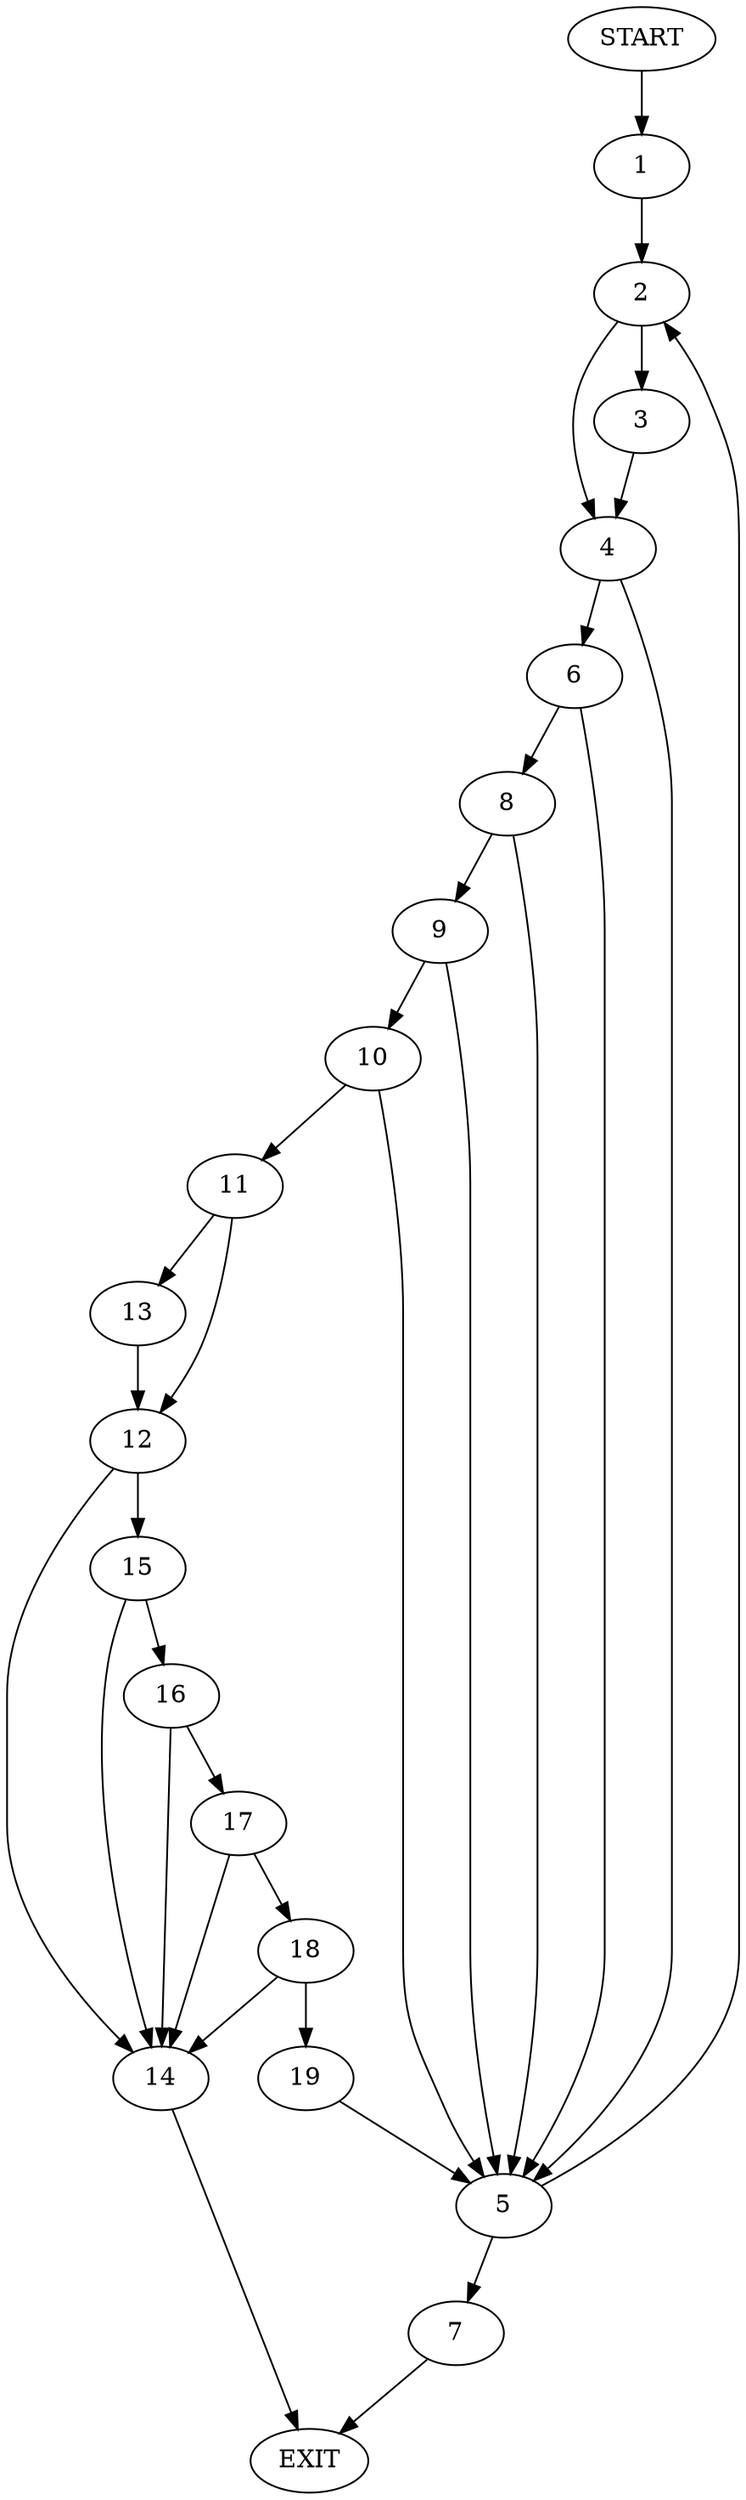 digraph {
0 [label="START"]
20 [label="EXIT"]
0 -> 1
1 -> 2
2 -> 3
2 -> 4
3 -> 4
4 -> 5
4 -> 6
5 -> 7
5 -> 2
6 -> 8
6 -> 5
8 -> 9
8 -> 5
9 -> 10
9 -> 5
10 -> 11
10 -> 5
11 -> 12
11 -> 13
12 -> 14
12 -> 15
13 -> 12
14 -> 20
15 -> 16
15 -> 14
16 -> 14
16 -> 17
17 -> 14
17 -> 18
18 -> 14
18 -> 19
19 -> 5
7 -> 20
}
